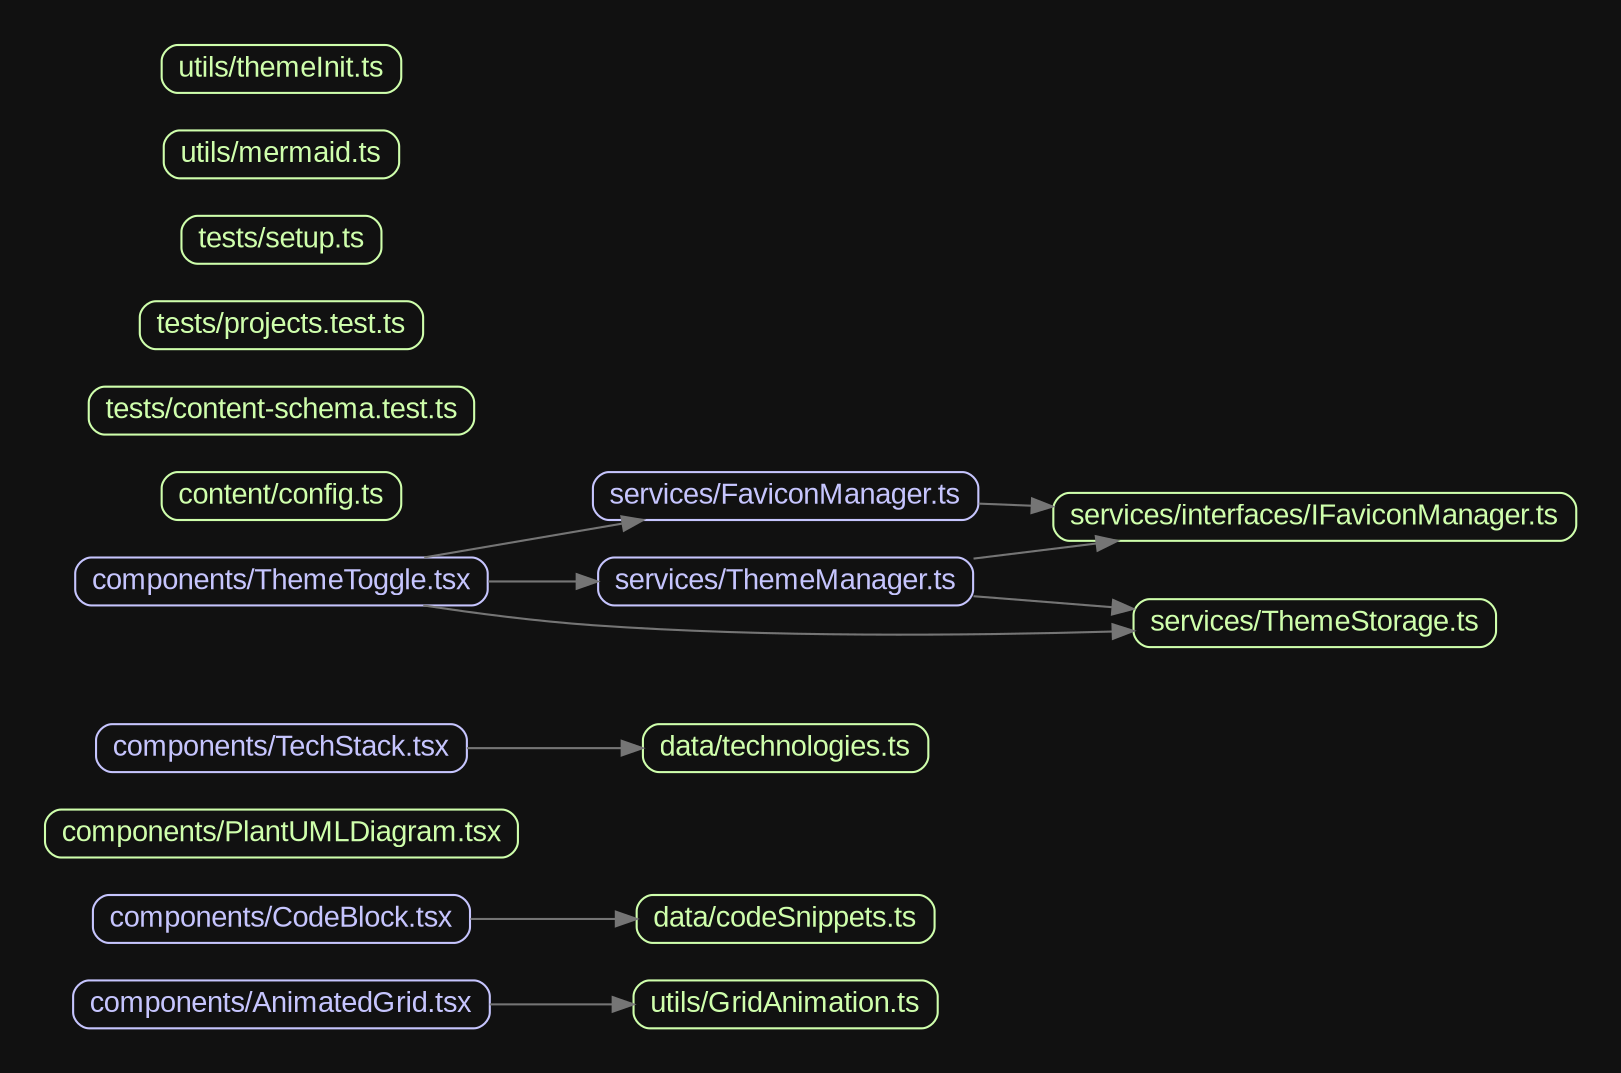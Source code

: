 digraph G {
	graph [bb="0,0,735,472",
		bgcolor="#111111",
		layout=dot,
		overlap=false,
		pad=0.3,
		rankdir=LR
	];
	node [color="#c6c5fe",
		fontcolor="#c6c5fe",
		fontname=Arial,
		fontsize="14px",
		height=0,
		label="\N",
		shape=box,
		style=rounded
	];
	edge [color="#757575"];
	"components/AnimatedGrid.tsx"	[height=0.31944,
		pos="113.5,11.5",
		width=2.7778];
	"utils/GridAnimation.ts"	[color="#cfffac",
		fontcolor="#cfffac",
		height=0.31944,
		pos="355.5,11.5",
		width=2.0278];
	"components/AnimatedGrid.tsx" -> "utils/GridAnimation.ts"	[pos="e,282.48,11.5 213.5,11.5 233.09,11.5 253.46,11.5 272.41,11.5"];
	"components/CodeBlock.tsx"	[height=0.31944,
		pos="113.5,52.5",
		width=2.5139];
	"data/codeSnippets.ts"	[color="#cfffac",
		fontcolor="#cfffac",
		height=0.31944,
		pos="355.5,52.5",
		width=1.9861];
	"components/CodeBlock.tsx" -> "data/codeSnippets.ts"	[pos="e,284,52.5 204.21,52.5 227.07,52.5 251.5,52.5 273.88,52.5"];
	"components/PlantUMLDiagram.tsx"	[color="#cfffac",
		fontcolor="#cfffac",
		height=0.31944,
		pos="113.5,93.5",
		width=3.1528];
	"components/TechStack.tsx"	[height=0.31944,
		pos="113.5,134.5",
		width=2.4722];
	"data/technologies.ts"	[color="#cfffac",
		fontcolor="#cfffac",
		height=0.31944,
		pos="355.5,134.5",
		width=1.9028];
	"components/TechStack.tsx" -> "data/technologies.ts"	[pos="e,286.81,134.5 202.5,134.5 226.74,134.5 252.86,134.5 276.49,134.5"];
	"components/ThemeToggle.tsx"	[height=0.31944,
		pos="113.5,214.5",
		width=2.75];
	"services/FaviconManager.ts"	[height=0.31944,
		pos="355.5,255.5",
		width=2.5694];
	"components/ThemeToggle.tsx" -> "services/FaviconManager.ts"	[pos="e,287.1,243.99 181.99,226.03 211.51,231.07 246.32,237.02 276.9,242.24"];
	"services/ThemeManager.ts"	[height=0.31944,
		pos="355.5,214.5",
		width=2.5];
	"components/ThemeToggle.tsx" -> "services/ThemeManager.ts"	[pos="e,265.21,214.5 212.81,214.5 226.77,214.5 241.13,214.5 255.11,214.5"];
	"services/ThemeStorage.ts"	[color="#cfffac",
		fontcolor="#cfffac",
		height=0.31944,
		pos="609.5,194.5",
		width=2.4167];
	"components/ThemeToggle.tsx" -> "services/ThemeStorage.ts"	[pos="e,522.48,190.77 181.56,202.98 206.98,199.15 236.25,195.38 263,193.5 347.12,187.58 443.04,188.47 512.44,190.46"];
	"services/interfaces/IFaviconManager.ts"	[color="#cfffac",
		fontcolor="#cfffac",
		height=0.31944,
		pos="609.5,245.5",
		width=3.4861];
	"services/FaviconManager.ts" -> "services/interfaces/IFaviconManager.ts"	[pos="e,483.63,250.46 448.19,251.86 456.48,251.53 464.99,251.19 473.56,250.85"];
	"services/ThemeManager.ts" -> "services/ThemeStorage.ts"	[pos="e,522.38,201.33 445.7,207.42 467.21,205.71 490.29,203.88 512.12,202.15"];
	"services/ThemeManager.ts" -> "services/interfaces/IFaviconManager.ts"	[pos="e,514.72,233.96 445.7,225.47 464.75,227.82 485.03,230.31 504.58,232.72"];
	"content/config.ts"	[color="#cfffac",
		fontcolor="#cfffac",
		height=0.31944,
		pos="113.5,255.5",
		width=1.5972];
	"tests/content-schema.test.ts"	[color="#cfffac",
		fontcolor="#cfffac",
		height=0.31944,
		pos="113.5,296.5",
		width=2.5694];
	"tests/projects.test.ts"	[color="#cfffac",
		fontcolor="#cfffac",
		height=0.31944,
		pos="113.5,337.5",
		width=1.8889];
	"tests/setup.ts"	[color="#cfffac",
		fontcolor="#cfffac",
		height=0.31944,
		pos="113.5,378.5",
		width=1.3333];
	"utils/mermaid.ts"	[color="#cfffac",
		fontcolor="#cfffac",
		height=0.31944,
		pos="113.5,419.5",
		width=1.5694];
	"utils/themeInit.ts"	[color="#cfffac",
		fontcolor="#cfffac",
		height=0.31944,
		pos="113.5,460.5",
		width=1.5972];
}
